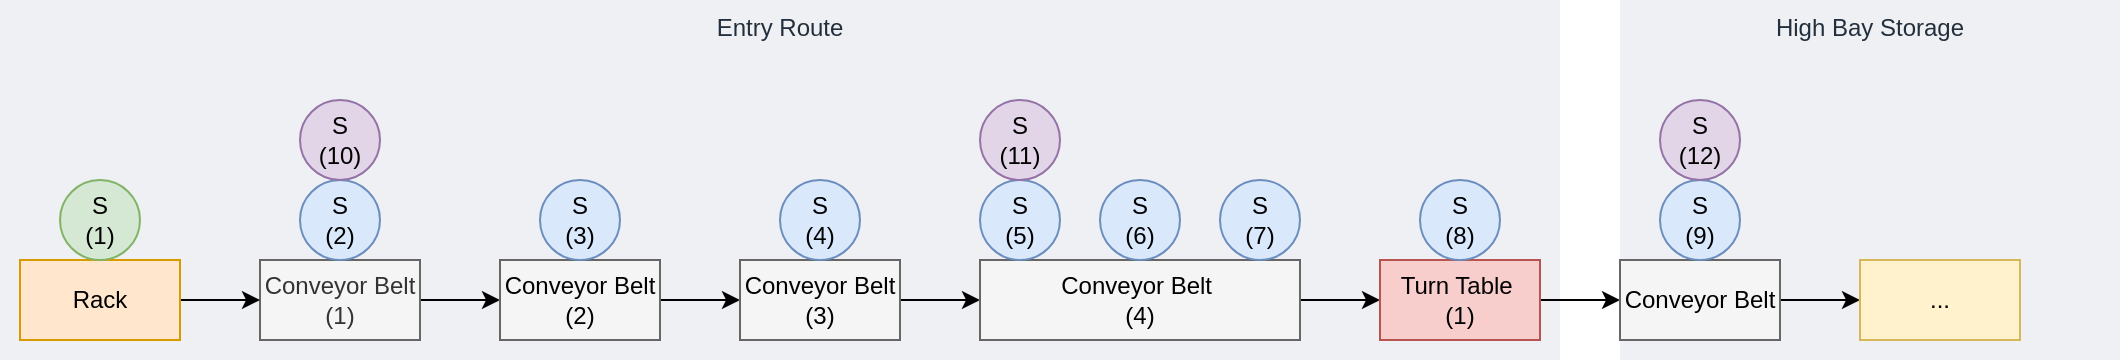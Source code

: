 <mxfile>
    <diagram id="zIMFuLSgEFV-HHntS7Uo" name="Seite-1">
        <mxGraphModel dx="1129" dy="1146" grid="1" gridSize="10" guides="1" tooltips="1" connect="1" arrows="1" fold="1" page="1" pageScale="1" pageWidth="1169" pageHeight="827" background="#ffffff" math="0" shadow="0">
            <root>
                <mxCell id="0"/>
                <mxCell id="1" parent="0"/>
                <mxCell id="26" value="High Bay Storage" style="fillColor=#EFF0F3;strokeColor=none;dashed=0;verticalAlign=top;fontStyle=0;fontColor=#232F3D;whiteSpace=wrap;html=1;" vertex="1" parent="1">
                    <mxGeometry x="840" y="230" width="250" height="180" as="geometry"/>
                </mxCell>
                <mxCell id="25" value="Entry Route" style="fillColor=#EFF0F3;strokeColor=none;dashed=0;verticalAlign=top;fontStyle=0;fontColor=#232F3D;whiteSpace=wrap;html=1;" vertex="1" parent="1">
                    <mxGeometry x="30" y="230" width="780" height="180" as="geometry"/>
                </mxCell>
                <mxCell id="6" style="edgeStyle=none;html=1;entryX=0;entryY=0.5;entryDx=0;entryDy=0;" parent="1" source="2" target="3" edge="1">
                    <mxGeometry relative="1" as="geometry"/>
                </mxCell>
                <mxCell id="2" value="Conveyor Belt (1)" style="rounded=0;whiteSpace=wrap;html=1;fillColor=#f5f5f5;fontColor=#333333;strokeColor=#666666;" parent="1" vertex="1">
                    <mxGeometry x="160" y="360" width="80" height="40" as="geometry"/>
                </mxCell>
                <mxCell id="7" style="edgeStyle=none;html=1;" parent="1" source="3" target="4" edge="1">
                    <mxGeometry relative="1" as="geometry"/>
                </mxCell>
                <mxCell id="3" value="&lt;span style=&quot;color: rgb(0, 0, 0);&quot;&gt;Conveyor Belt (2)&lt;/span&gt;" style="rounded=0;whiteSpace=wrap;html=1;fillColor=#f5f5f5;fontColor=#333333;strokeColor=#666666;" parent="1" vertex="1">
                    <mxGeometry x="280" y="360" width="80" height="40" as="geometry"/>
                </mxCell>
                <mxCell id="8" style="edgeStyle=none;html=1;" parent="1" source="4" target="5" edge="1">
                    <mxGeometry relative="1" as="geometry"/>
                </mxCell>
                <mxCell id="4" value="&lt;span style=&quot;color: rgb(0, 0, 0);&quot;&gt;Conveyor Belt (3)&lt;/span&gt;" style="rounded=0;whiteSpace=wrap;html=1;fillColor=#f5f5f5;fontColor=#333333;strokeColor=#666666;" parent="1" vertex="1">
                    <mxGeometry x="400" y="360" width="80" height="40" as="geometry"/>
                </mxCell>
                <mxCell id="13" style="edgeStyle=none;html=1;" parent="1" source="5" target="12" edge="1">
                    <mxGeometry relative="1" as="geometry"/>
                </mxCell>
                <mxCell id="5" value="&lt;span style=&quot;color: rgb(0, 0, 0);&quot;&gt;Conveyor Belt&amp;nbsp;&lt;/span&gt;&lt;div&gt;&lt;span style=&quot;color: rgb(0, 0, 0);&quot;&gt;(4)&lt;/span&gt;&lt;/div&gt;" style="rounded=0;whiteSpace=wrap;html=1;fillColor=#f5f5f5;fontColor=#333333;strokeColor=#666666;" parent="1" vertex="1">
                    <mxGeometry x="520" y="360" width="160" height="40" as="geometry"/>
                </mxCell>
                <mxCell id="10" style="edgeStyle=none;html=1;entryX=0;entryY=0.5;entryDx=0;entryDy=0;" parent="1" source="9" target="2" edge="1">
                    <mxGeometry relative="1" as="geometry"/>
                </mxCell>
                <mxCell id="9" value="Rack" style="rounded=0;whiteSpace=wrap;html=1;fillColor=#ffe6cc;strokeColor=#d79b00;" parent="1" vertex="1">
                    <mxGeometry x="40" y="360" width="80" height="40" as="geometry"/>
                </mxCell>
                <mxCell id="14" style="edgeStyle=none;html=1;" parent="1" source="12" target="15" edge="1">
                    <mxGeometry relative="1" as="geometry">
                        <mxPoint x="830" y="380" as="targetPoint"/>
                    </mxGeometry>
                </mxCell>
                <mxCell id="12" value="&lt;span style=&quot;color: rgb(0, 0, 0);&quot;&gt;Turn Table&amp;nbsp;&lt;/span&gt;&lt;div&gt;&lt;span style=&quot;color: rgb(0, 0, 0);&quot;&gt;(1)&lt;/span&gt;&lt;/div&gt;" style="rounded=0;whiteSpace=wrap;html=1;fillColor=#f8cecc;strokeColor=#b85450;" parent="1" vertex="1">
                    <mxGeometry x="720" y="360" width="80" height="40" as="geometry"/>
                </mxCell>
                <mxCell id="31" style="edgeStyle=none;html=1;entryX=0;entryY=0.5;entryDx=0;entryDy=0;" edge="1" parent="1" source="15" target="30">
                    <mxGeometry relative="1" as="geometry"/>
                </mxCell>
                <mxCell id="15" value="&lt;span style=&quot;color: rgb(0, 0, 0);&quot;&gt;Conveyor Belt&lt;/span&gt;" style="rounded=0;whiteSpace=wrap;html=1;fillColor=#f5f5f5;fontColor=#333333;strokeColor=#666666;" parent="1" vertex="1">
                    <mxGeometry x="840" y="360" width="80" height="40" as="geometry"/>
                </mxCell>
                <mxCell id="16" value="S&lt;div&gt;(2)&lt;/div&gt;" style="ellipse;whiteSpace=wrap;html=1;aspect=fixed;fillColor=#dae8fc;strokeColor=#6c8ebf;" parent="1" vertex="1">
                    <mxGeometry x="180" y="320" width="40" height="40" as="geometry"/>
                </mxCell>
                <mxCell id="17" value="S&lt;div&gt;(3)&lt;/div&gt;" style="ellipse;whiteSpace=wrap;html=1;aspect=fixed;fillColor=#dae8fc;strokeColor=#6c8ebf;" parent="1" vertex="1">
                    <mxGeometry x="300" y="320" width="40" height="40" as="geometry"/>
                </mxCell>
                <mxCell id="18" value="S&lt;div&gt;(4)&lt;/div&gt;" style="ellipse;whiteSpace=wrap;html=1;aspect=fixed;fillColor=#dae8fc;strokeColor=#6c8ebf;" parent="1" vertex="1">
                    <mxGeometry x="420" y="320" width="40" height="40" as="geometry"/>
                </mxCell>
                <mxCell id="19" value="S&lt;div&gt;(5)&lt;/div&gt;" style="ellipse;whiteSpace=wrap;html=1;aspect=fixed;fillColor=#dae8fc;strokeColor=#6c8ebf;" parent="1" vertex="1">
                    <mxGeometry x="520" y="320" width="40" height="40" as="geometry"/>
                </mxCell>
                <mxCell id="20" value="S&lt;div&gt;(7)&lt;/div&gt;" style="ellipse;whiteSpace=wrap;html=1;aspect=fixed;fillColor=#dae8fc;strokeColor=#6c8ebf;" parent="1" vertex="1">
                    <mxGeometry x="640" y="320" width="40" height="40" as="geometry"/>
                </mxCell>
                <mxCell id="21" value="S&lt;div&gt;(6)&lt;/div&gt;" style="ellipse;whiteSpace=wrap;html=1;aspect=fixed;fillColor=#dae8fc;strokeColor=#6c8ebf;" parent="1" vertex="1">
                    <mxGeometry x="580" y="320" width="40" height="40" as="geometry"/>
                </mxCell>
                <mxCell id="22" value="&lt;div&gt;S&lt;/div&gt;&lt;div&gt;(8)&lt;/div&gt;" style="ellipse;whiteSpace=wrap;html=1;aspect=fixed;fillColor=#dae8fc;strokeColor=#6c8ebf;" parent="1" vertex="1">
                    <mxGeometry x="740" y="320" width="40" height="40" as="geometry"/>
                </mxCell>
                <mxCell id="23" value="S&lt;div&gt;(9)&lt;/div&gt;" style="ellipse;whiteSpace=wrap;html=1;aspect=fixed;fillColor=#dae8fc;strokeColor=#6c8ebf;" parent="1" vertex="1">
                    <mxGeometry x="860" y="320" width="40" height="40" as="geometry"/>
                </mxCell>
                <mxCell id="24" value="S&lt;div&gt;&lt;span style=&quot;background-color: transparent;&quot;&gt;(1)&lt;/span&gt;&lt;/div&gt;" style="ellipse;whiteSpace=wrap;html=1;aspect=fixed;fillColor=#d5e8d4;strokeColor=#82b366;" parent="1" vertex="1">
                    <mxGeometry x="60" y="320" width="40" height="40" as="geometry"/>
                </mxCell>
                <mxCell id="27" value="S&lt;div&gt;&lt;span style=&quot;background-color: transparent;&quot;&gt;(10)&lt;/span&gt;&lt;/div&gt;" style="ellipse;whiteSpace=wrap;html=1;aspect=fixed;fillColor=#e1d5e7;strokeColor=#9673a6;" vertex="1" parent="1">
                    <mxGeometry x="180" y="280" width="40" height="40" as="geometry"/>
                </mxCell>
                <mxCell id="28" value="S&lt;div&gt;&lt;span style=&quot;background-color: transparent;&quot;&gt;(11)&lt;/span&gt;&lt;/div&gt;" style="ellipse;whiteSpace=wrap;html=1;aspect=fixed;fillColor=#e1d5e7;strokeColor=#9673a6;" vertex="1" parent="1">
                    <mxGeometry x="520" y="280" width="40" height="40" as="geometry"/>
                </mxCell>
                <mxCell id="29" value="S&lt;div&gt;&lt;span style=&quot;background-color: transparent;&quot;&gt;(12)&lt;/span&gt;&lt;/div&gt;" style="ellipse;whiteSpace=wrap;html=1;aspect=fixed;fillColor=#e1d5e7;strokeColor=#9673a6;" vertex="1" parent="1">
                    <mxGeometry x="860" y="280" width="40" height="40" as="geometry"/>
                </mxCell>
                <mxCell id="30" value="&lt;span style=&quot;color: rgb(0, 0, 0);&quot;&gt;...&lt;/span&gt;" style="rounded=0;whiteSpace=wrap;html=1;fillColor=#fff2cc;strokeColor=#d6b656;" vertex="1" parent="1">
                    <mxGeometry x="960" y="360" width="80" height="40" as="geometry"/>
                </mxCell>
            </root>
        </mxGraphModel>
    </diagram>
</mxfile>